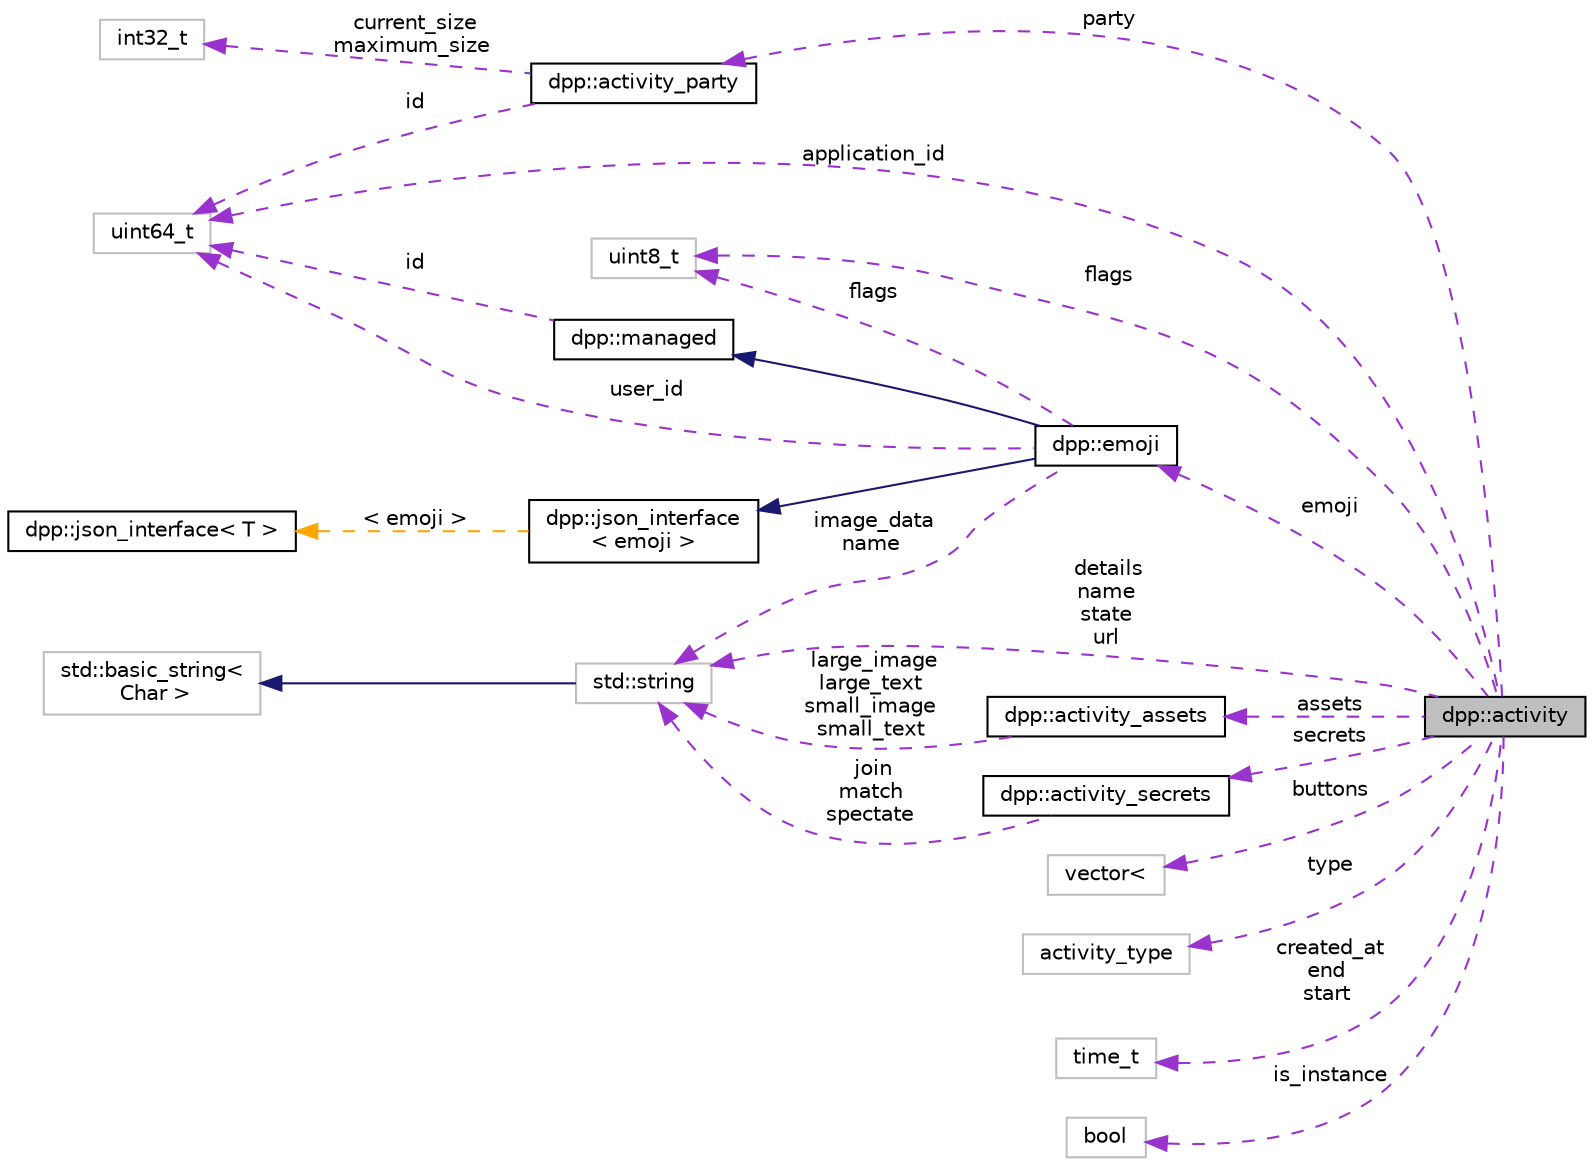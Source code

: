 digraph "dpp::activity"
{
 // INTERACTIVE_SVG=YES
 // LATEX_PDF_SIZE
  bgcolor="transparent";
  edge [fontname="Helvetica",fontsize="10",labelfontname="Helvetica",labelfontsize="10"];
  node [fontname="Helvetica",fontsize="10",shape=record];
  rankdir="LR";
  Node1 [label="dpp::activity",height=0.2,width=0.4,color="black", fillcolor="grey75", style="filled", fontcolor="black",tooltip="An activity is a representation of what a user is doing. It might be a game, or a website,..."];
  Node2 -> Node1 [dir="back",color="darkorchid3",fontsize="10",style="dashed",label=" details\nname\nstate\nurl" ,fontname="Helvetica"];
  Node2 [label="std::string",height=0.2,width=0.4,color="grey75",tooltip=" "];
  Node3 -> Node2 [dir="back",color="midnightblue",fontsize="10",style="solid",fontname="Helvetica"];
  Node3 [label="std::basic_string\<\l Char \>",height=0.2,width=0.4,color="grey75",tooltip=" "];
  Node4 -> Node1 [dir="back",color="darkorchid3",fontsize="10",style="dashed",label=" assets" ,fontname="Helvetica"];
  Node4 [label="dpp::activity_assets",height=0.2,width=0.4,color="black",URL="$structdpp_1_1activity__assets.html",tooltip="An activity asset are the images and the hover text displayed in the rich presence."];
  Node2 -> Node4 [dir="back",color="darkorchid3",fontsize="10",style="dashed",label=" large_image\nlarge_text\nsmall_image\nsmall_text" ,fontname="Helvetica"];
  Node5 -> Node1 [dir="back",color="darkorchid3",fontsize="10",style="dashed",label=" buttons" ,fontname="Helvetica"];
  Node5 [label="vector\<",height=0.2,width=0.4,color="grey75",tooltip=" "];
  Node6 -> Node1 [dir="back",color="darkorchid3",fontsize="10",style="dashed",label=" emoji" ,fontname="Helvetica"];
  Node6 [label="dpp::emoji",height=0.2,width=0.4,color="black",URL="$classdpp_1_1emoji.html",tooltip="Represents an emoji for a dpp::guild."];
  Node7 -> Node6 [dir="back",color="midnightblue",fontsize="10",style="solid",fontname="Helvetica"];
  Node7 [label="dpp::managed",height=0.2,width=0.4,color="black",URL="$classdpp_1_1managed.html",tooltip="The managed class is the base class for various types that can be stored in a cache that are identifi..."];
  Node8 -> Node7 [dir="back",color="darkorchid3",fontsize="10",style="dashed",label=" id" ,fontname="Helvetica"];
  Node8 [label="uint64_t",height=0.2,width=0.4,color="grey75",tooltip=" "];
  Node9 -> Node6 [dir="back",color="midnightblue",fontsize="10",style="solid",fontname="Helvetica"];
  Node9 [label="dpp::json_interface\l\< emoji \>",height=0.2,width=0.4,color="black",URL="$structdpp_1_1json__interface.html",tooltip=" "];
  Node10 -> Node9 [dir="back",color="orange",fontsize="10",style="dashed",label=" \< emoji \>" ,fontname="Helvetica"];
  Node10 [label="dpp::json_interface\< T \>",height=0.2,width=0.4,color="black",URL="$structdpp_1_1json__interface.html",tooltip="Represents an interface for an object that can optionally implement functions for converting to and f..."];
  Node2 -> Node6 [dir="back",color="darkorchid3",fontsize="10",style="dashed",label=" image_data\nname" ,fontname="Helvetica"];
  Node8 -> Node6 [dir="back",color="darkorchid3",fontsize="10",style="dashed",label=" user_id" ,fontname="Helvetica"];
  Node11 -> Node6 [dir="back",color="darkorchid3",fontsize="10",style="dashed",label=" flags" ,fontname="Helvetica"];
  Node11 [label="uint8_t",height=0.2,width=0.4,color="grey75",tooltip=" "];
  Node12 -> Node1 [dir="back",color="darkorchid3",fontsize="10",style="dashed",label=" party" ,fontname="Helvetica"];
  Node12 [label="dpp::activity_party",height=0.2,width=0.4,color="black",URL="$structdpp_1_1activity__party.html",tooltip="Information for the current party of the player."];
  Node8 -> Node12 [dir="back",color="darkorchid3",fontsize="10",style="dashed",label=" id" ,fontname="Helvetica"];
  Node13 -> Node12 [dir="back",color="darkorchid3",fontsize="10",style="dashed",label=" current_size\nmaximum_size" ,fontname="Helvetica"];
  Node13 [label="int32_t",height=0.2,width=0.4,color="grey75",tooltip=" "];
  Node14 -> Node1 [dir="back",color="darkorchid3",fontsize="10",style="dashed",label=" secrets" ,fontname="Helvetica"];
  Node14 [label="dpp::activity_secrets",height=0.2,width=0.4,color="black",URL="$structdpp_1_1activity__secrets.html",tooltip="Secrets for Rich Presence joining and spectating."];
  Node2 -> Node14 [dir="back",color="darkorchid3",fontsize="10",style="dashed",label=" join\nmatch\nspectate" ,fontname="Helvetica"];
  Node15 -> Node1 [dir="back",color="darkorchid3",fontsize="10",style="dashed",label=" type" ,fontname="Helvetica"];
  Node15 [label="activity_type",height=0.2,width=0.4,color="grey75",tooltip=" "];
  Node16 -> Node1 [dir="back",color="darkorchid3",fontsize="10",style="dashed",label=" created_at\nend\nstart" ,fontname="Helvetica"];
  Node16 [label="time_t",height=0.2,width=0.4,color="grey75",tooltip=" "];
  Node8 -> Node1 [dir="back",color="darkorchid3",fontsize="10",style="dashed",label=" application_id" ,fontname="Helvetica"];
  Node11 -> Node1 [dir="back",color="darkorchid3",fontsize="10",style="dashed",label=" flags" ,fontname="Helvetica"];
  Node17 -> Node1 [dir="back",color="darkorchid3",fontsize="10",style="dashed",label=" is_instance" ,fontname="Helvetica"];
  Node17 [label="bool",height=0.2,width=0.4,color="grey75",tooltip=" "];
}

